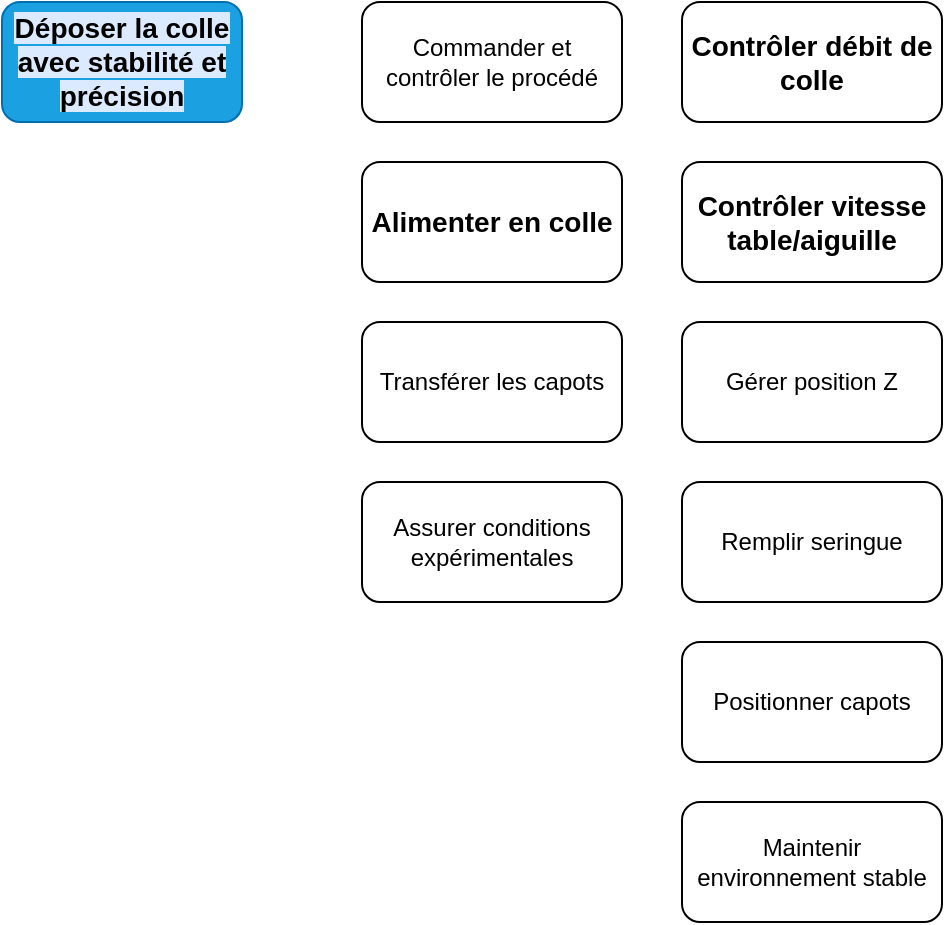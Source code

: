 <mxfile version="26.0.10">
  <diagram name="Page-1" id="QGjMv8LrLS21k3CkNhZE">
    <mxGraphModel dx="1434" dy="762" grid="1" gridSize="10" guides="1" tooltips="1" connect="1" arrows="1" fold="1" page="1" pageScale="1" pageWidth="827" pageHeight="1169" math="0" shadow="0">
      <root>
        <mxCell id="0" />
        <mxCell id="1" parent="0" />
        <mxCell id="Xr2quWgWzoAM4Jd-oPhX-1" value="&lt;span style=&quot;color: rgb(0, 0, 0); font-family: Arial, sans-serif; font-size: 14px; font-weight: 700; background-color: rgb(219, 234, 254);&quot;&gt;Déposer la colle avec stabilité et précision&lt;/span&gt;" style="rounded=1;whiteSpace=wrap;html=1;fillColor=#1ba1e2;fontColor=#ffffff;strokeColor=#006EAF;" vertex="1" parent="1">
          <mxGeometry x="70" y="270" width="120" height="60" as="geometry" />
        </mxCell>
        <mxCell id="Xr2quWgWzoAM4Jd-oPhX-2" value="&lt;span style=&quot;color: rgb(0, 0, 0); font-family: Arial, sans-serif; font-size: 14px; font-weight: 700;&quot;&gt;Alimenter en colle&lt;/span&gt;" style="rounded=1;whiteSpace=wrap;html=1;labelBackgroundColor=none;labelBorderColor=none;textShadow=0;" vertex="1" parent="1">
          <mxGeometry x="250" y="350" width="130" height="60" as="geometry" />
        </mxCell>
        <mxCell id="Xr2quWgWzoAM4Jd-oPhX-3" value="&lt;div&gt;Transférer les capots&lt;/div&gt;" style="rounded=1;whiteSpace=wrap;html=1;labelBackgroundColor=none;labelBorderColor=none;textShadow=0;" vertex="1" parent="1">
          <mxGeometry x="250" y="430" width="130" height="60" as="geometry" />
        </mxCell>
        <mxCell id="Xr2quWgWzoAM4Jd-oPhX-5" value="&lt;span style=&quot;color: rgb(0, 0, 0); font-family: Arial, sans-serif; font-size: 14px; font-weight: 700;&quot;&gt;Contrôler débit de colle&lt;/span&gt;" style="rounded=1;whiteSpace=wrap;html=1;labelBackgroundColor=none;labelBorderColor=none;textShadow=0;" vertex="1" parent="1">
          <mxGeometry x="410" y="270" width="130" height="60" as="geometry" />
        </mxCell>
        <mxCell id="Xr2quWgWzoAM4Jd-oPhX-6" value="&lt;span style=&quot;color: rgb(0, 0, 0); font-family: Arial, sans-serif; font-size: 14px; font-weight: 700;&quot;&gt;Contrôler vitesse table/aiguille&lt;/span&gt;" style="rounded=1;whiteSpace=wrap;html=1;labelBackgroundColor=none;labelBorderColor=none;textShadow=0;" vertex="1" parent="1">
          <mxGeometry x="410" y="350" width="130" height="60" as="geometry" />
        </mxCell>
        <mxCell id="Xr2quWgWzoAM4Jd-oPhX-7" value="Gérer position Z" style="rounded=1;whiteSpace=wrap;html=1;labelBackgroundColor=none;labelBorderColor=none;textShadow=0;" vertex="1" parent="1">
          <mxGeometry x="410" y="430" width="130" height="60" as="geometry" />
        </mxCell>
        <mxCell id="Xr2quWgWzoAM4Jd-oPhX-8" value="Remplir seringue" style="rounded=1;whiteSpace=wrap;html=1;labelBackgroundColor=none;labelBorderColor=none;textShadow=0;" vertex="1" parent="1">
          <mxGeometry x="410" y="510" width="130" height="60" as="geometry" />
        </mxCell>
        <mxCell id="Xr2quWgWzoAM4Jd-oPhX-11" value="Commander et contrôler le procédé" style="rounded=1;whiteSpace=wrap;html=1;labelBackgroundColor=none;labelBorderColor=none;textShadow=0;" vertex="1" parent="1">
          <mxGeometry x="250" y="270" width="130" height="60" as="geometry" />
        </mxCell>
        <mxCell id="Xr2quWgWzoAM4Jd-oPhX-12" value="&lt;div&gt;Assurer conditions expérimentales&lt;/div&gt;" style="rounded=1;whiteSpace=wrap;html=1;labelBackgroundColor=none;labelBorderColor=none;textShadow=0;" vertex="1" parent="1">
          <mxGeometry x="250" y="510" width="130" height="60" as="geometry" />
        </mxCell>
        <mxCell id="Xr2quWgWzoAM4Jd-oPhX-13" value="Positionner capots" style="rounded=1;whiteSpace=wrap;html=1;labelBackgroundColor=none;labelBorderColor=none;textShadow=0;" vertex="1" parent="1">
          <mxGeometry x="410" y="590" width="130" height="60" as="geometry" />
        </mxCell>
        <mxCell id="Xr2quWgWzoAM4Jd-oPhX-14" value="Maintenir environnement stable" style="rounded=1;whiteSpace=wrap;html=1;labelBackgroundColor=none;labelBorderColor=none;textShadow=0;" vertex="1" parent="1">
          <mxGeometry x="410" y="670" width="130" height="60" as="geometry" />
        </mxCell>
      </root>
    </mxGraphModel>
  </diagram>
</mxfile>
